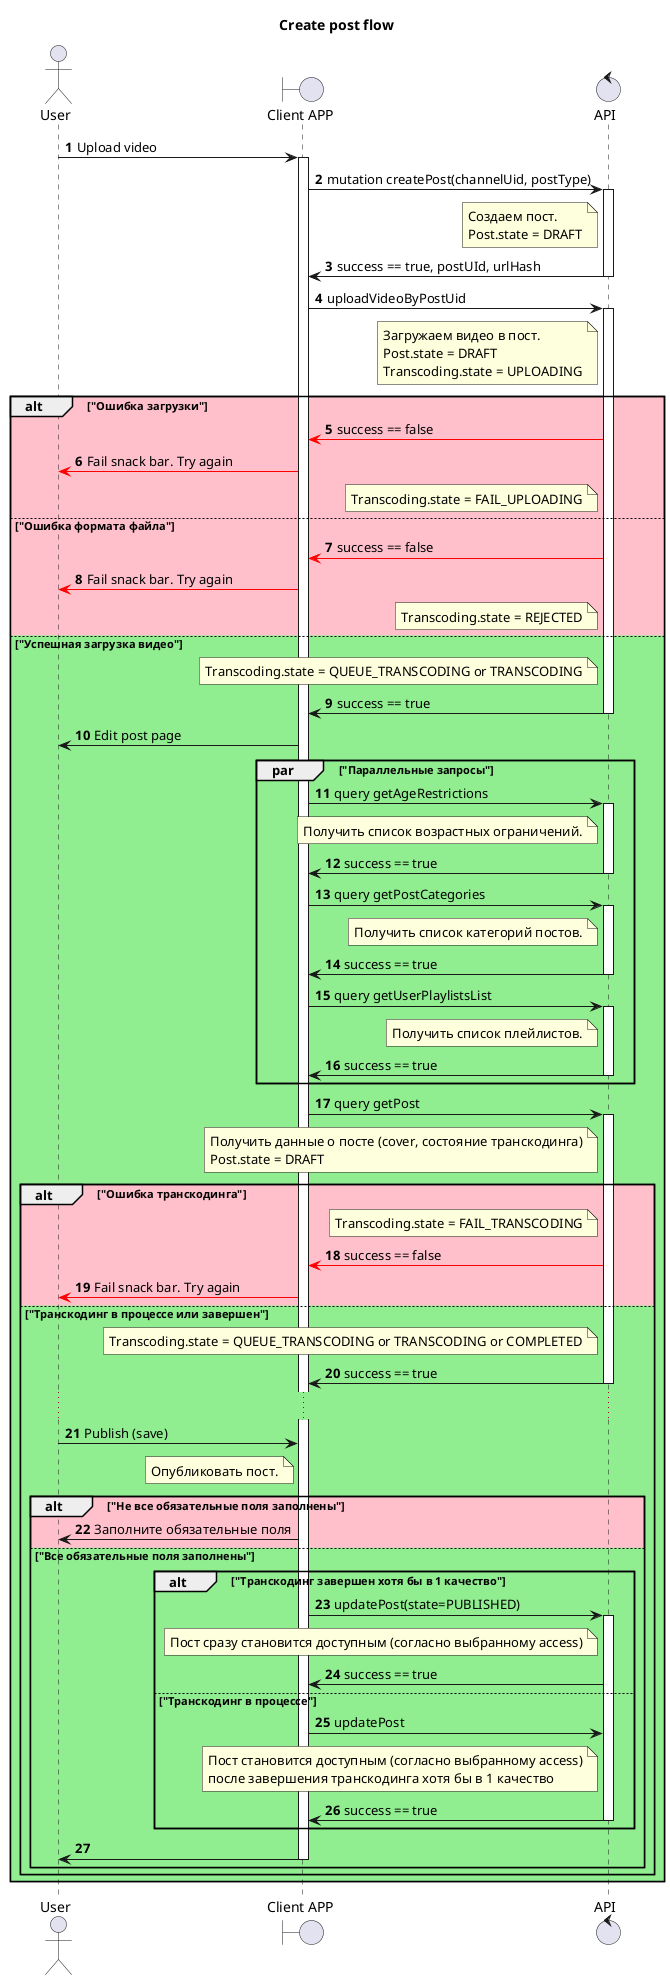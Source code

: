 @startuml
'https://plantuml.com/sequence-diagram

title "Create post flow"
actor User as U
boundary "Client APP" as GUI
control "API" as A

autonumber

U -> GUI: Upload video
activate GUI
GUI -> A: mutation createPost(channelUid, postType)
activate A
note left A
Создаем пост.
Post.state = DRAFT
end note
A -> GUI: success == true, postUId, urlHash
deactivate A

GUI -> A: uploadVideoByPostUid
activate A
note left A
Загружаем видео в пост.
Post.state = DRAFT
Transcoding.state = UPLOADING
end note
alt #Pink "Ошибка загрузки"
A -[#Red]> GUI: success == false
GUI -[#Red]> U: Fail snack bar. Try again
note left A
Transcoding.state = FAIL_UPLOADING
end note
else  #Pink "Ошибка формата файла"
A -[#Red]> GUI: success == false
GUI -[#Red]> U: Fail snack bar. Try again
note left A
Transcoding.state = REJECTED
end note
else #LightGreen "Успешная загрузка видео"
note left A
Transcoding.state = QUEUE_TRANSCODING or TRANSCODING
end note
A -> GUI: success == true
deactivate A
GUI -> U: Edit post page

par "Параллельные запросы"
GUI -> A: query getAgeRestrictions
activate A
note left A
Получить список возрастных ограничений.
end note
A -> GUI: success == true
deactivate A

GUI -> A: query getPostCategories
activate A
note left A
Получить список категорий постов.
end note
A -> GUI: success == true
deactivate A

GUI -> A: query getUserPlaylistsList
activate A
note left A
Получить список плейлистов.
end note
A -> GUI: success == true
deactivate A
end par


GUI -> A: query getPost
activate A
note left A
Получить данные о посте (cover, состояние транскодинга)
Post.state = DRAFT
end note

alt #Pink "Ошибка транскодинга"
note left A
Transcoding.state = FAIL_TRANSCODING
end note
A -[#Red]> GUI: success == false
GUI -[#Red]> U: Fail snack bar. Try again
else #LightGreen "Транскодинг в процессе или завершен"
note left A
Transcoding.state = QUEUE_TRANSCODING or TRANSCODING or COMPLETED
end note
A -> GUI: success == true
deactivate A
...

U -> GUI: Publish (save)
note left GUI
Опубликовать пост.
end note
alt #Pink "Не все обязательные поля заполнены"
GUI -> U: Заполните обязательные поля
else #LightGreen "Все обязательные поля заполнены"
alt "Транскодинг завершен хотя бы в 1 качество"
GUI -> A: updatePost(state=PUBLISHED)
activate A
note left A
Пост сразу становится доступным (согласно выбранному access)
end note
A -> GUI: success == true
else "Транскодинг в процессе"
GUI -> A: updatePost
note left A
Пост становится доступным (согласно выбранному access)
после завершения транскодинга хотя бы в 1 качество
end note
A -> GUI: success == true
deactivate A
end
GUI -> U:
deactivate GUI
end
end alt
end alt
@enduml